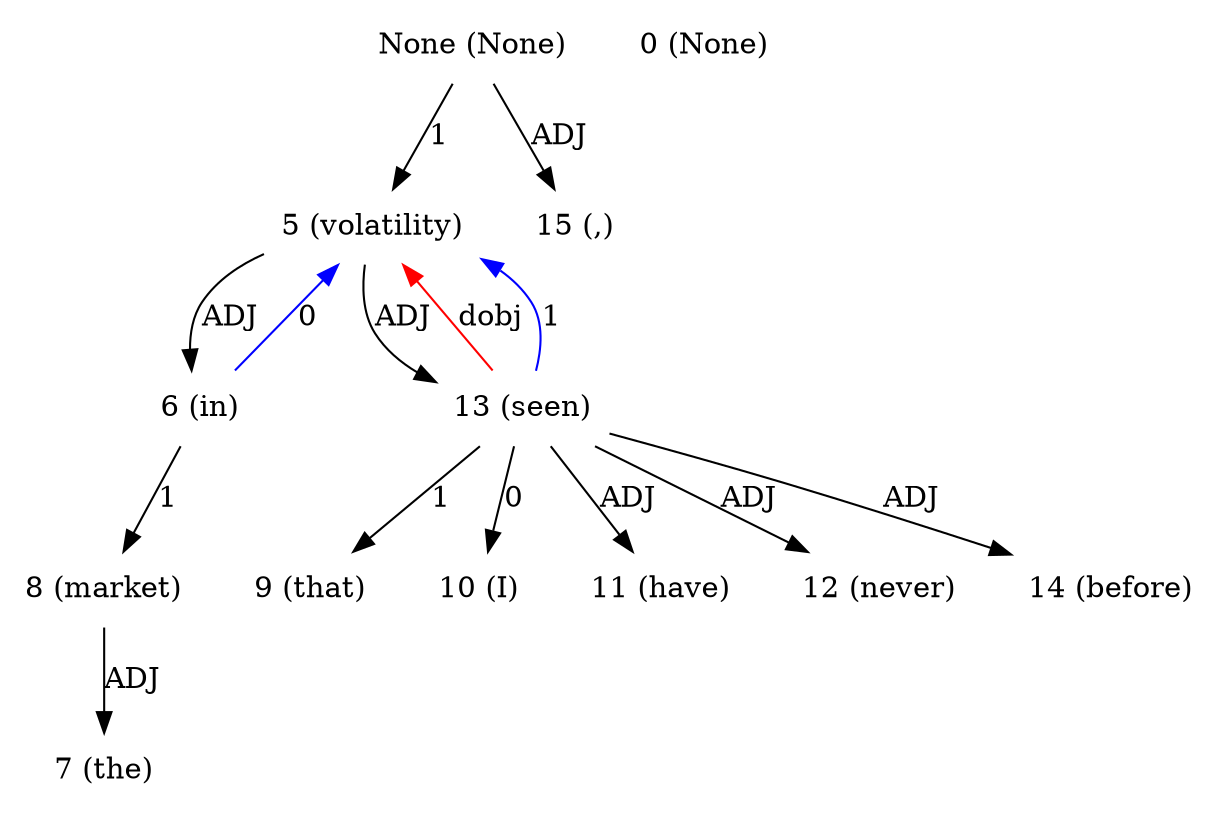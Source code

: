 digraph G{
edge [dir=forward]
node [shape=plaintext]

None [label="None (None)"]
None -> 5 [label="1"]
None -> 15 [label="ADJ"]
0 [label="0 (None)"]
5 [label="5 (volatility)"]
5 -> 6 [label="ADJ"]
5 -> 13 [label="ADJ"]
13 -> 5 [label="dobj", color="red"]
6 [label="6 (in)"]
6 -> 8 [label="1"]
6 -> 5 [label="0", color="blue"]
7 [label="7 (the)"]
8 [label="8 (market)"]
8 -> 7 [label="ADJ"]
9 [label="9 (that)"]
10 [label="10 (I)"]
11 [label="11 (have)"]
12 [label="12 (never)"]
13 [label="13 (seen)"]
13 -> 9 [label="1"]
13 -> 5 [label="1", color="blue"]
13 -> 10 [label="0"]
13 -> 11 [label="ADJ"]
13 -> 12 [label="ADJ"]
13 -> 14 [label="ADJ"]
14 [label="14 (before)"]
15 [label="15 (,)"]
}

